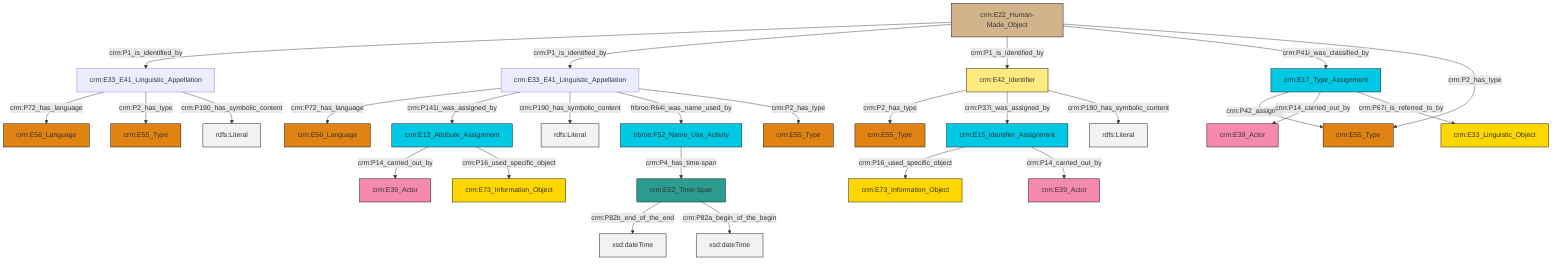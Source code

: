 graph TD
classDef Literal fill:#f2f2f2,stroke:#000000;
classDef CRM_Entity fill:#FFFFFF,stroke:#000000;
classDef Temporal_Entity fill:#00C9E6, stroke:#000000;
classDef Type fill:#E18312, stroke:#000000;
classDef Time-Span fill:#2C9C91, stroke:#000000;
classDef Appellation fill:#FFEB7F, stroke:#000000;
classDef Place fill:#008836, stroke:#000000;
classDef Persistent_Item fill:#B266B2, stroke:#000000;
classDef Conceptual_Object fill:#FFD700, stroke:#000000;
classDef Physical_Thing fill:#D2B48C, stroke:#000000;
classDef Actor fill:#f58aad, stroke:#000000;
classDef PC_Classes fill:#4ce600, stroke:#000000;
classDef Multi fill:#cccccc,stroke:#000000;

0["crm:E33_E41_Linguistic_Appellation"]:::Default -->|crm:P72_has_language| 1["crm:E56_Language"]:::Type
2["crm:E33_E41_Linguistic_Appellation"]:::Default -->|crm:P72_has_language| 3["crm:E56_Language"]:::Type
0["crm:E33_E41_Linguistic_Appellation"]:::Default -->|crm:P141i_was_assigned_by| 6["crm:E13_Attribute_Assignment"]:::Temporal_Entity
6["crm:E13_Attribute_Assignment"]:::Temporal_Entity -->|crm:P14_carried_out_by| 7["crm:E39_Actor"]:::Actor
8["crm:E17_Type_Assignment"]:::Temporal_Entity -->|crm:P42_assigned| 9["crm:E55_Type"]:::Type
0["crm:E33_E41_Linguistic_Appellation"]:::Default -->|crm:P190_has_symbolic_content| 10[rdfs:Literal]:::Literal
2["crm:E33_E41_Linguistic_Appellation"]:::Default -->|crm:P2_has_type| 11["crm:E55_Type"]:::Type
8["crm:E17_Type_Assignment"]:::Temporal_Entity -->|crm:P14_carried_out_by| 4["crm:E39_Actor"]:::Actor
12["crm:E22_Human-Made_Object"]:::Physical_Thing -->|crm:P1_is_identified_by| 2["crm:E33_E41_Linguistic_Appellation"]:::Default
19["crm:E52_Time-Span"]:::Time-Span -->|crm:P82b_end_of_the_end| 20[xsd:dateTime]:::Literal
0["crm:E33_E41_Linguistic_Appellation"]:::Default -->|frbroo:R64i_was_name_used_by| 21["frbroo:F52_Name_Use_Activity"]:::Temporal_Entity
17["crm:E42_Identifier"]:::Appellation -->|crm:P2_has_type| 24["crm:E55_Type"]:::Type
21["frbroo:F52_Name_Use_Activity"]:::Temporal_Entity -->|crm:P4_has_time-span| 19["crm:E52_Time-Span"]:::Time-Span
6["crm:E13_Attribute_Assignment"]:::Temporal_Entity -->|crm:P16_used_specific_object| 22["crm:E73_Information_Object"]:::Conceptual_Object
0["crm:E33_E41_Linguistic_Appellation"]:::Default -->|crm:P2_has_type| 27["crm:E55_Type"]:::Type
17["crm:E42_Identifier"]:::Appellation -->|crm:P37i_was_assigned_by| 29["crm:E15_Identifier_Assignment"]:::Temporal_Entity
12["crm:E22_Human-Made_Object"]:::Physical_Thing -->|crm:P1_is_identified_by| 0["crm:E33_E41_Linguistic_Appellation"]:::Default
12["crm:E22_Human-Made_Object"]:::Physical_Thing -->|crm:P1_is_identified_by| 17["crm:E42_Identifier"]:::Appellation
29["crm:E15_Identifier_Assignment"]:::Temporal_Entity -->|crm:P16_used_specific_object| 32["crm:E73_Information_Object"]:::Conceptual_Object
12["crm:E22_Human-Made_Object"]:::Physical_Thing -->|crm:P41i_was_classified_by| 8["crm:E17_Type_Assignment"]:::Temporal_Entity
2["crm:E33_E41_Linguistic_Appellation"]:::Default -->|crm:P190_has_symbolic_content| 39[rdfs:Literal]:::Literal
29["crm:E15_Identifier_Assignment"]:::Temporal_Entity -->|crm:P14_carried_out_by| 15["crm:E39_Actor"]:::Actor
12["crm:E22_Human-Made_Object"]:::Physical_Thing -->|crm:P2_has_type| 9["crm:E55_Type"]:::Type
8["crm:E17_Type_Assignment"]:::Temporal_Entity -->|crm:P67i_is_referred_to_by| 35["crm:E33_Linguistic_Object"]:::Conceptual_Object
17["crm:E42_Identifier"]:::Appellation -->|crm:P190_has_symbolic_content| 43[rdfs:Literal]:::Literal
19["crm:E52_Time-Span"]:::Time-Span -->|crm:P82a_begin_of_the_begin| 44[xsd:dateTime]:::Literal